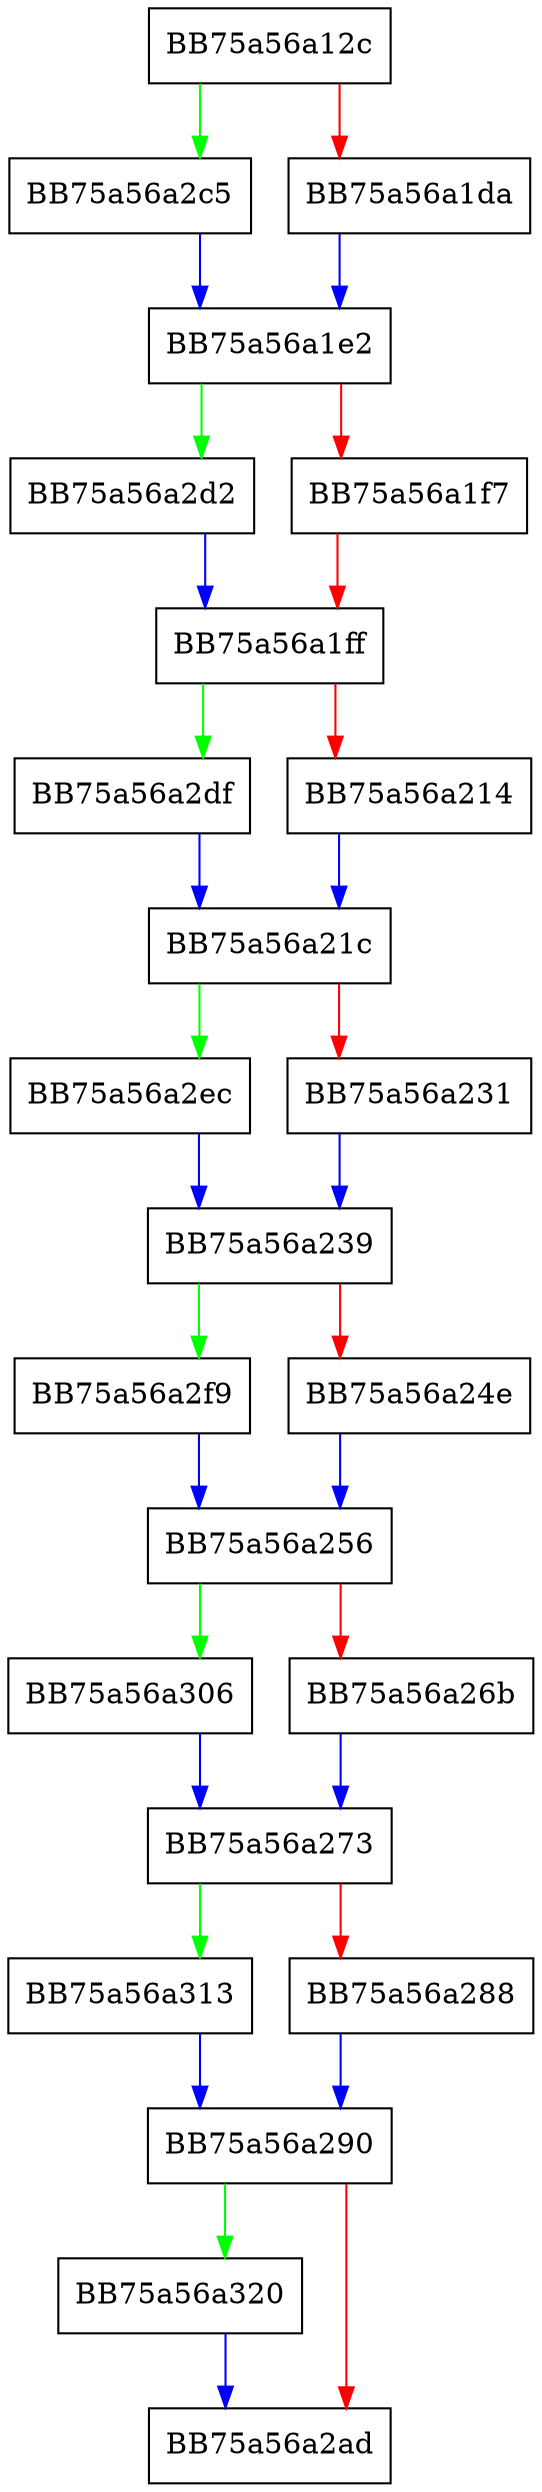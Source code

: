 digraph CResmgrWmi {
  node [shape="box"];
  graph [splines=ortho];
  BB75a56a12c -> BB75a56a2c5 [color="green"];
  BB75a56a12c -> BB75a56a1da [color="red"];
  BB75a56a1da -> BB75a56a1e2 [color="blue"];
  BB75a56a1e2 -> BB75a56a2d2 [color="green"];
  BB75a56a1e2 -> BB75a56a1f7 [color="red"];
  BB75a56a1f7 -> BB75a56a1ff [color="red"];
  BB75a56a1ff -> BB75a56a2df [color="green"];
  BB75a56a1ff -> BB75a56a214 [color="red"];
  BB75a56a214 -> BB75a56a21c [color="blue"];
  BB75a56a21c -> BB75a56a2ec [color="green"];
  BB75a56a21c -> BB75a56a231 [color="red"];
  BB75a56a231 -> BB75a56a239 [color="blue"];
  BB75a56a239 -> BB75a56a2f9 [color="green"];
  BB75a56a239 -> BB75a56a24e [color="red"];
  BB75a56a24e -> BB75a56a256 [color="blue"];
  BB75a56a256 -> BB75a56a306 [color="green"];
  BB75a56a256 -> BB75a56a26b [color="red"];
  BB75a56a26b -> BB75a56a273 [color="blue"];
  BB75a56a273 -> BB75a56a313 [color="green"];
  BB75a56a273 -> BB75a56a288 [color="red"];
  BB75a56a288 -> BB75a56a290 [color="blue"];
  BB75a56a290 -> BB75a56a320 [color="green"];
  BB75a56a290 -> BB75a56a2ad [color="red"];
  BB75a56a2c5 -> BB75a56a1e2 [color="blue"];
  BB75a56a2d2 -> BB75a56a1ff [color="blue"];
  BB75a56a2df -> BB75a56a21c [color="blue"];
  BB75a56a2ec -> BB75a56a239 [color="blue"];
  BB75a56a2f9 -> BB75a56a256 [color="blue"];
  BB75a56a306 -> BB75a56a273 [color="blue"];
  BB75a56a313 -> BB75a56a290 [color="blue"];
  BB75a56a320 -> BB75a56a2ad [color="blue"];
}